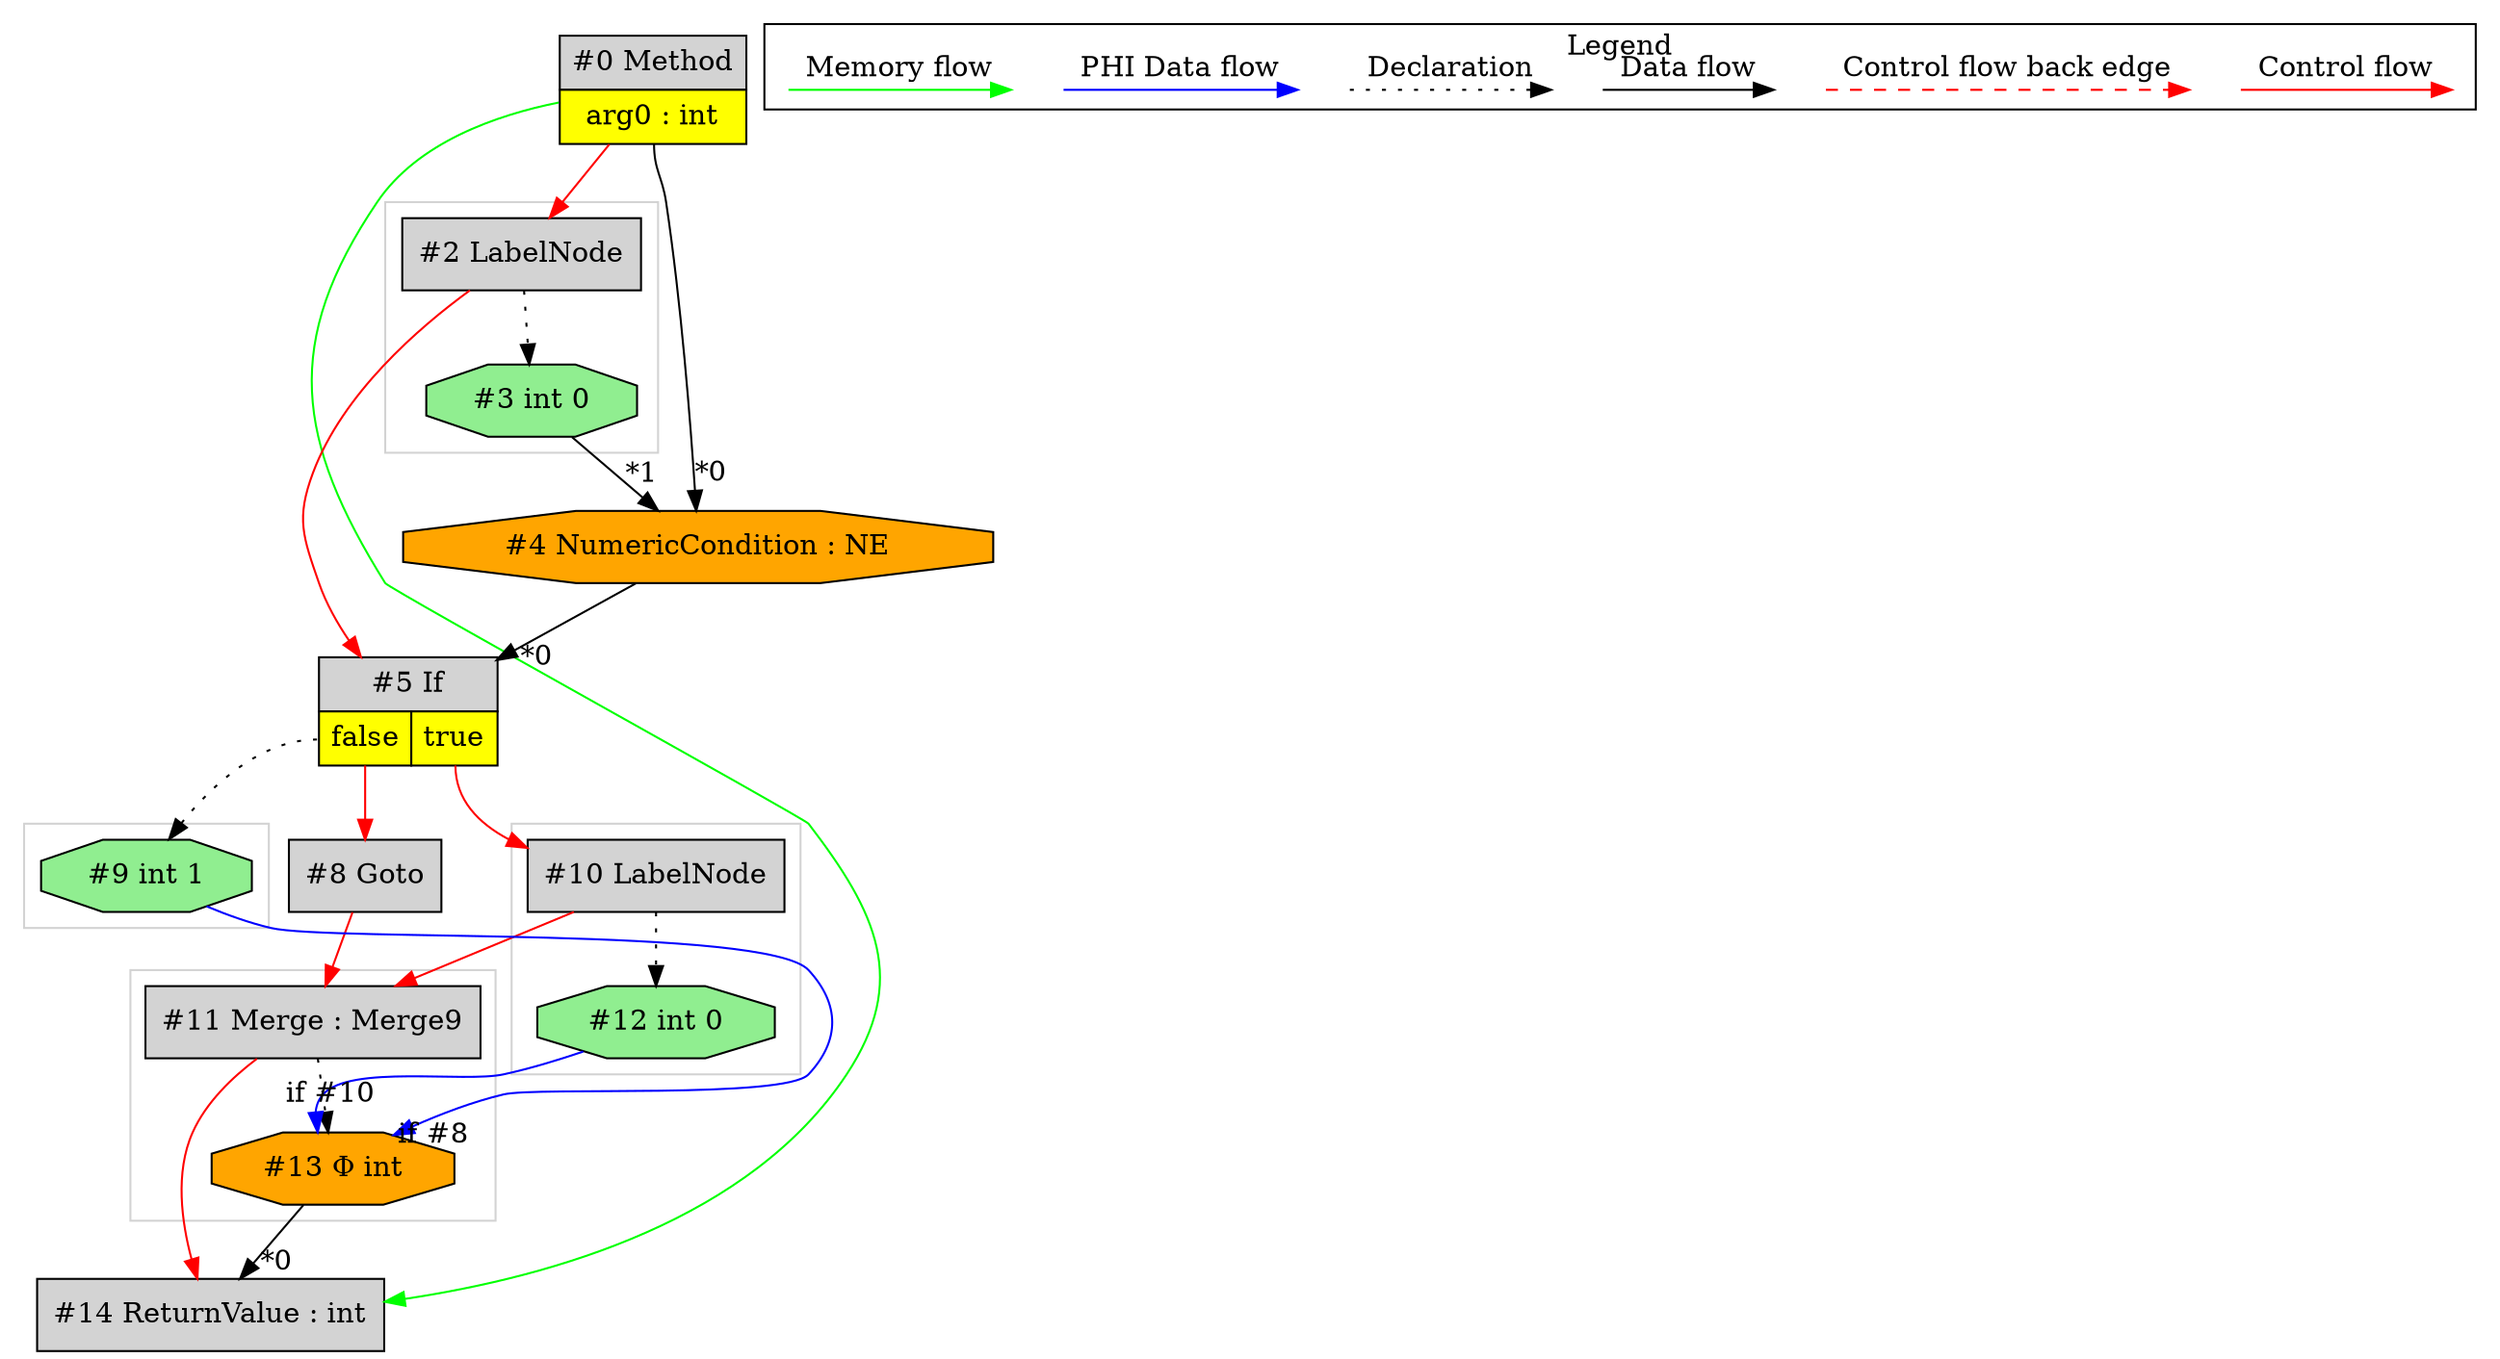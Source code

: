 digraph {
 ordering="in";
 node0[margin="0", label=<<table border="0" cellborder="1" cellspacing="0" cellpadding="5"><tr><td colspan="1">#0 Method</td></tr><tr><td port="prj1" bgcolor="yellow">arg0 : int</td></tr></table>>,shape=none, fillcolor=lightgrey, style=filled];
 node14[label="#14 ReturnValue : int",shape=box, fillcolor=lightgrey, style=filled];
 node13 -> node14[headlabel="*0", labeldistance=2];
 node11 -> node14[labeldistance=2, color=red, fontcolor=red];
 node0 -> node14[labeldistance=2, color=green, constraint=false];
 node11[label="#11 Merge : Merge9",shape=box, fillcolor=lightgrey, style=filled];
 node8 -> node11[labeldistance=2, color=red, fontcolor=red];
 node10 -> node11[labeldistance=2, color=red, fontcolor=red];
 node10[label="#10 LabelNode",shape=box, fillcolor=lightgrey, style=filled];
 node5:prj7 -> node10[labeldistance=2, color=red, fontcolor=red];
 node5[margin="0", label=<<table border="0" cellborder="1" cellspacing="0" cellpadding="5"><tr><td colspan="2">#5 If</td></tr><tr><td port="prj6" bgcolor="yellow">false</td><td port="prj7" bgcolor="yellow">true</td></tr></table>>,shape=none, fillcolor=lightgrey, style=filled];
 node4 -> node5[headlabel="*0", labeldistance=2];
 node2 -> node5[labeldistance=2, color=red, fontcolor=red];
 node2[label="#2 LabelNode",shape=box, fillcolor=lightgrey, style=filled];
 node0 -> node2[labeldistance=2, color=red, fontcolor=red];
 node3[label="#3 int 0",shape=octagon, fillcolor=lightgreen, style=filled];
 node2 -> node3[style=dotted];
 node4[label="#4 NumericCondition : NE",shape=octagon, fillcolor=orange, style=filled];
 node0:prj1 -> node4[headlabel="*0", labeldistance=2];
 node3 -> node4[headlabel="*1", labeldistance=2];
 node8[label="#8 Goto",shape=box, fillcolor=lightgrey, style=filled];
 node5:prj6 -> node8[labeldistance=2, color=red, fontcolor=red];
 node9[label="#9 int 1",shape=octagon, fillcolor=lightgreen, style=filled];
 node5:prj6 -> node9[style=dotted];
 node13[label="#13 Φ int",shape=octagon, fillcolor=orange, style=filled];
 node11 -> node13[style=dotted];
 node9 -> node13[headlabel="if #8", labeldistance=2, color=blue, constraint=false];
 node12 -> node13[headlabel="if #10", labeldistance=2, color=blue, constraint=false];
 node12[label="#12 int 0",shape=octagon, fillcolor=lightgreen, style=filled];
 node10 -> node12[style=dotted];
 subgraph cluster_0 {
  color=lightgray;
  node9;
 }
 subgraph cluster_1 {
  color=lightgray;
  node11;
  node13;
 }
 subgraph cluster_2 {
  color=lightgray;
  node10;
  node12;
 }
 subgraph cluster_3 {
  color=lightgray;
  node2;
  node3;
 }
 subgraph cluster_000 {
  label = "Legend";
  node [shape=point]
  {
   rank=same;
   c0 [style = invis];
   c1 [style = invis];
   c2 [style = invis];
   c3 [style = invis];
   d0 [style = invis];
   d1 [style = invis];
   d2 [style = invis];
   d3 [style = invis];
   d4 [style = invis];
   d5 [style = invis];
   d6 [style = invis];
   d7 [style = invis];
  }
  c0 -> c1 [label="Control flow", style=solid, color=red]
  c2 -> c3 [label="Control flow back edge", style=dashed, color=red]
  d0 -> d1 [label="Data flow"]
  d2 -> d3 [label="Declaration", style=dotted]
  d4 -> d5 [label="PHI Data flow", color=blue]
  d6 -> d7 [label="Memory flow", color=green]
 }

}
